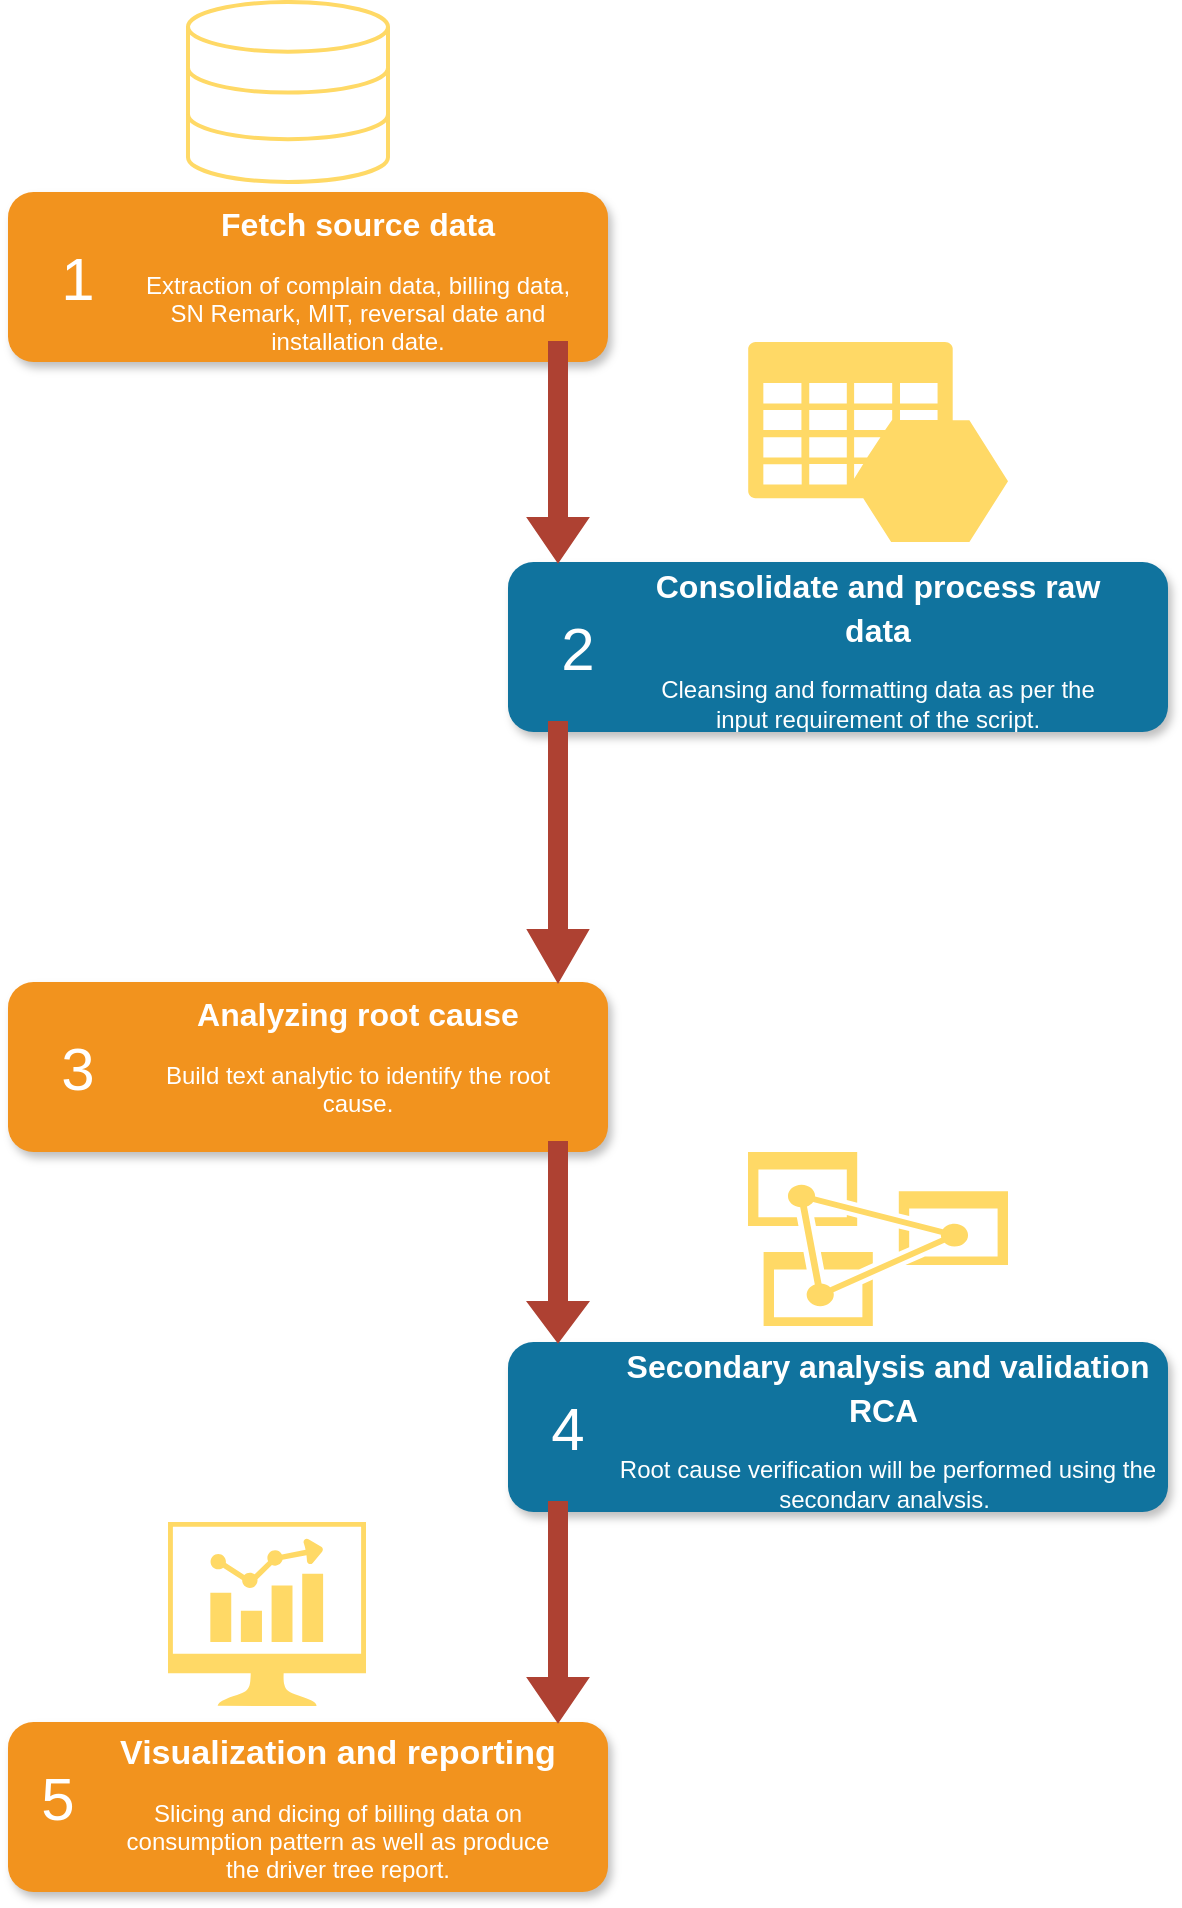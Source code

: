 <mxfile version="11.0.5" type="device"><diagram name="Page-1" id="fbcf5db9-b524-4cd4-e4f3-379dc89c3999"><mxGraphModel dx="782" dy="418" grid="1" gridSize="10" guides="1" tooltips="1" connect="1" arrows="1" fold="1" page="1" pageScale="1" pageWidth="850" pageHeight="1100" background="#ffffff" math="0" shadow="0"><root><mxCell id="0"/><mxCell id="1" parent="0"/><mxCell id="2a0f93b5c73ef8e7-2" value="" style="rounded=1;whiteSpace=wrap;html=1;strokeColor=none;strokeWidth=1;fillColor=#F2931E;fontSize=13;fontColor=#FFFFFF;align=center;gradientColor=none;gradientDirection=east;verticalAlign=top;shadow=1;" parent="1" vertex="1"><mxGeometry x="90" y="135" width="300" height="85" as="geometry"/></mxCell><mxCell id="2a0f93b5c73ef8e7-3" value="1" style="text;html=1;strokeColor=none;fillColor=none;align=center;verticalAlign=middle;whiteSpace=wrap;fontSize=30;fontColor=#FFFFFF;" parent="1" vertex="1"><mxGeometry x="110" y="168" width="30" height="20" as="geometry"/></mxCell><mxCell id="2a0f93b5c73ef8e7-4" value="" style="rounded=1;whiteSpace=wrap;html=1;strokeColor=none;strokeWidth=1;fillColor=#10739E;fontSize=13;fontColor=#FFFFFF;align=center;gradientColor=none;gradientDirection=east;verticalAlign=top;shadow=1;" parent="1" vertex="1"><mxGeometry x="340" y="320" width="330" height="85" as="geometry"/></mxCell><mxCell id="2a0f93b5c73ef8e7-5" value="2" style="text;html=1;strokeColor=none;fillColor=none;align=center;verticalAlign=middle;whiteSpace=wrap;fontSize=30;fontColor=#FFFFFF;" parent="1" vertex="1"><mxGeometry x="360" y="352.5" width="30" height="20" as="geometry"/></mxCell><mxCell id="2a0f93b5c73ef8e7-6" value="" style="rounded=1;whiteSpace=wrap;html=1;strokeColor=none;strokeWidth=1;fillColor=#F2931E;fontSize=13;fontColor=#FFFFFF;align=center;gradientColor=none;gradientDirection=east;verticalAlign=top;shadow=1;" parent="1" vertex="1"><mxGeometry x="90" y="530" width="300" height="85" as="geometry"/></mxCell><mxCell id="2a0f93b5c73ef8e7-7" value="3" style="text;html=1;strokeColor=none;fillColor=none;align=center;verticalAlign=middle;whiteSpace=wrap;fontSize=30;fontColor=#FFFFFF;" parent="1" vertex="1"><mxGeometry x="110" y="562.5" width="30" height="20" as="geometry"/></mxCell><mxCell id="2a0f93b5c73ef8e7-8" value="" style="rounded=1;whiteSpace=wrap;html=1;strokeColor=none;strokeWidth=1;fillColor=#10739E;fontSize=13;fontColor=#FFFFFF;align=center;gradientColor=none;gradientDirection=east;verticalAlign=top;shadow=1;" parent="1" vertex="1"><mxGeometry x="340" y="710" width="330" height="85" as="geometry"/></mxCell><mxCell id="2a0f93b5c73ef8e7-9" value="4" style="text;html=1;strokeColor=none;fillColor=none;align=center;verticalAlign=middle;whiteSpace=wrap;fontSize=30;fontColor=#FFFFFF;" parent="1" vertex="1"><mxGeometry x="350" y="742.5" width="40" height="20" as="geometry"/></mxCell><mxCell id="2a0f93b5c73ef8e7-10" value="" style="rounded=1;whiteSpace=wrap;html=1;strokeColor=none;strokeWidth=1;fillColor=#F2931E;fontSize=13;fontColor=#FFFFFF;align=center;gradientColor=none;gradientDirection=east;verticalAlign=top;shadow=1;" parent="1" vertex="1"><mxGeometry x="90" y="900" width="300" height="85" as="geometry"/></mxCell><mxCell id="2a0f93b5c73ef8e7-11" value="5" style="text;html=1;strokeColor=none;fillColor=none;align=center;verticalAlign=middle;whiteSpace=wrap;fontSize=30;fontColor=#FFFFFF;" parent="1" vertex="1"><mxGeometry x="100" y="927.5" width="30" height="20" as="geometry"/></mxCell><mxCell id="2a0f93b5c73ef8e7-18" value="&lt;h1&gt;&lt;font style=&quot;font-size: 16px&quot;&gt;Fetch source data&lt;/font&gt;&lt;/h1&gt;&lt;p&gt;&lt;font style=&quot;font-size: 12px&quot;&gt;Extraction of complain data, billing data, SN Remark, MIT, reversal date and installation date.&lt;/font&gt;&lt;/p&gt;" style="text;html=1;spacing=5;spacingTop=-20;whiteSpace=wrap;overflow=hidden;strokeColor=none;strokeWidth=4;fillColor=none;gradientColor=#007FFF;fontSize=9;fontColor=#FFFFFF;align=center;" parent="1" vertex="1"><mxGeometry x="150" y="139" width="230" height="77" as="geometry"/></mxCell><mxCell id="2a0f93b5c73ef8e7-19" value="&lt;h1&gt;&lt;font style=&quot;font-size: 16px&quot;&gt;Consolidate and process raw data&lt;/font&gt;&lt;/h1&gt;&lt;p&gt;&lt;font style=&quot;font-size: 12px&quot;&gt;Cleansing and formatting data as per the input requirement of the script.&lt;/font&gt;&lt;/p&gt;" style="text;html=1;spacing=5;spacingTop=-20;whiteSpace=wrap;overflow=hidden;strokeColor=none;strokeWidth=4;fillColor=none;gradientColor=#007FFF;fontSize=9;fontColor=#FFFFFF;align=center;" parent="1" vertex="1"><mxGeometry x="400" y="320" width="250" height="85" as="geometry"/></mxCell><mxCell id="2a0f93b5c73ef8e7-20" value="&lt;h1&gt;&lt;font style=&quot;font-size: 16px&quot;&gt;Analyzing root cause&lt;/font&gt;&lt;/h1&gt;&lt;p&gt;&lt;font style=&quot;font-size: 12px&quot;&gt;Build text analytic to identify the root cause.&lt;/font&gt;&lt;/p&gt;" style="text;html=1;spacing=5;spacingTop=-20;whiteSpace=wrap;overflow=hidden;strokeColor=none;strokeWidth=4;fillColor=none;gradientColor=#007FFF;fontSize=9;fontColor=#FFFFFF;align=center;" parent="1" vertex="1"><mxGeometry x="150" y="534" width="230" height="77" as="geometry"/></mxCell><mxCell id="2a0f93b5c73ef8e7-21" value="&lt;h1&gt;&lt;font style=&quot;font-size: 16px&quot;&gt;Secondary analysis and validation RCA&amp;nbsp;&lt;/font&gt;&lt;/h1&gt;&lt;p&gt;&lt;font style=&quot;font-size: 12px&quot;&gt;Root cause verification will be performed using the secondary analysis.&amp;nbsp;&lt;/font&gt;&lt;/p&gt;" style="text;html=1;spacing=5;spacingTop=-20;whiteSpace=wrap;overflow=hidden;strokeColor=none;strokeWidth=4;fillColor=none;gradientColor=#007FFF;fontSize=9;fontColor=#FFFFFF;align=center;" parent="1" vertex="1"><mxGeometry x="390" y="710" width="280" height="83" as="geometry"/></mxCell><mxCell id="2a0f93b5c73ef8e7-22" value="&lt;h1&gt;&lt;font style=&quot;font-size: 17px&quot;&gt;Visualization and reporting&lt;/font&gt;&lt;/h1&gt;&lt;p&gt;&lt;font style=&quot;font-size: 12px&quot;&gt;Slicing and dicing of billing data on consumption pattern as well as produce the driver tree report.&lt;/font&gt;&lt;/p&gt;" style="text;html=1;spacing=5;spacingTop=-20;whiteSpace=wrap;overflow=hidden;strokeColor=none;strokeWidth=4;fillColor=none;gradientColor=#007FFF;fontSize=9;fontColor=#FFFFFF;align=center;" parent="1" vertex="1"><mxGeometry x="140" y="903" width="230" height="77" as="geometry"/></mxCell><mxCell id="ayuiYVew1CHnmGJzg_SC-3" value="" style="shape=singleArrow;direction=south;whiteSpace=wrap;html=1;strokeColor=#AE4132;fillColor=#AE4132;" parent="1" vertex="1"><mxGeometry x="350" y="210" width="30" height="110" as="geometry"/></mxCell><mxCell id="ayuiYVew1CHnmGJzg_SC-4" value="" style="shape=singleArrow;direction=south;whiteSpace=wrap;html=1;strokeColor=#AE4132;fillColor=#AE4132;" parent="1" vertex="1"><mxGeometry x="350" y="400" width="30" height="130" as="geometry"/></mxCell><mxCell id="ayuiYVew1CHnmGJzg_SC-5" value="" style="shape=singleArrow;direction=south;whiteSpace=wrap;html=1;strokeColor=#AE4132;fillColor=#AE4132;" parent="1" vertex="1"><mxGeometry x="350" y="610" width="30" height="100" as="geometry"/></mxCell><mxCell id="ayuiYVew1CHnmGJzg_SC-6" value="" style="shape=singleArrow;direction=south;whiteSpace=wrap;html=1;strokeColor=#AE4132;fillColor=#AE4132;" parent="1" vertex="1"><mxGeometry x="350" y="790" width="30" height="110" as="geometry"/></mxCell><mxCell id="ayuiYVew1CHnmGJzg_SC-9" value="" style="html=1;verticalLabelPosition=bottom;align=center;labelBackgroundColor=#ffffff;verticalAlign=top;strokeWidth=2;strokeColor=#FFD966;fillColor=#ffffff;shadow=0;dashed=0;shape=mxgraph.ios7.icons.data;" parent="1" vertex="1"><mxGeometry x="180" y="40" width="100" height="90" as="geometry"/></mxCell><mxCell id="ayuiYVew1CHnmGJzg_SC-10" value="" style="shadow=0;html=1;strokeColor=none;labelPosition=center;verticalLabelPosition=top;verticalAlign=bottom;shape=mxgraph.mscae.cloud.azure_storage;fillColor=#FFD966;rounded=0;fontSize=10;fontColor=#FFFFFF;align=center;" parent="1" vertex="1"><mxGeometry x="460" y="210" width="130" height="100" as="geometry"/></mxCell><mxCell id="ayuiYVew1CHnmGJzg_SC-16" value="" style="shape=image;html=1;verticalAlign=top;verticalLabelPosition=bottom;labelBackgroundColor=#ffffff;imageAspect=0;aspect=fixed;image=https://cdn4.iconfinder.com/data/icons/seo-and-data/500/graph-magnifier-128.png;strokeColor=#97D077;fillColor=#0080F0;" parent="1" vertex="1"><mxGeometry x="160" y="410" width="110" height="110" as="geometry"/></mxCell><mxCell id="ayuiYVew1CHnmGJzg_SC-19" value="" style="shadow=0;dashed=0;html=1;strokeColor=none;labelPosition=center;verticalLabelPosition=bottom;verticalAlign=top;align=center;shape=mxgraph.mscae.cloud.analysis_service;fillColor=#FFD966;pointerEvents=1;labelBackgroundColor=#FFD966;fontColor=#FFD966;" parent="1" vertex="1"><mxGeometry x="460" y="615" width="130" height="87" as="geometry"/></mxCell><mxCell id="ayuiYVew1CHnmGJzg_SC-20" value="" style="pointerEvents=1;shadow=0;dashed=0;html=1;strokeColor=none;fillColor=#FFD966;aspect=fixed;labelPosition=center;verticalLabelPosition=bottom;verticalAlign=top;align=center;outlineConnect=0;shape=mxgraph.vvd.nsx_dashboard;labelBackgroundColor=#FFD966;fontColor=#FFD966;" parent="1" vertex="1"><mxGeometry x="170" y="800" width="99" height="92" as="geometry"/></mxCell></root></mxGraphModel></diagram></mxfile>